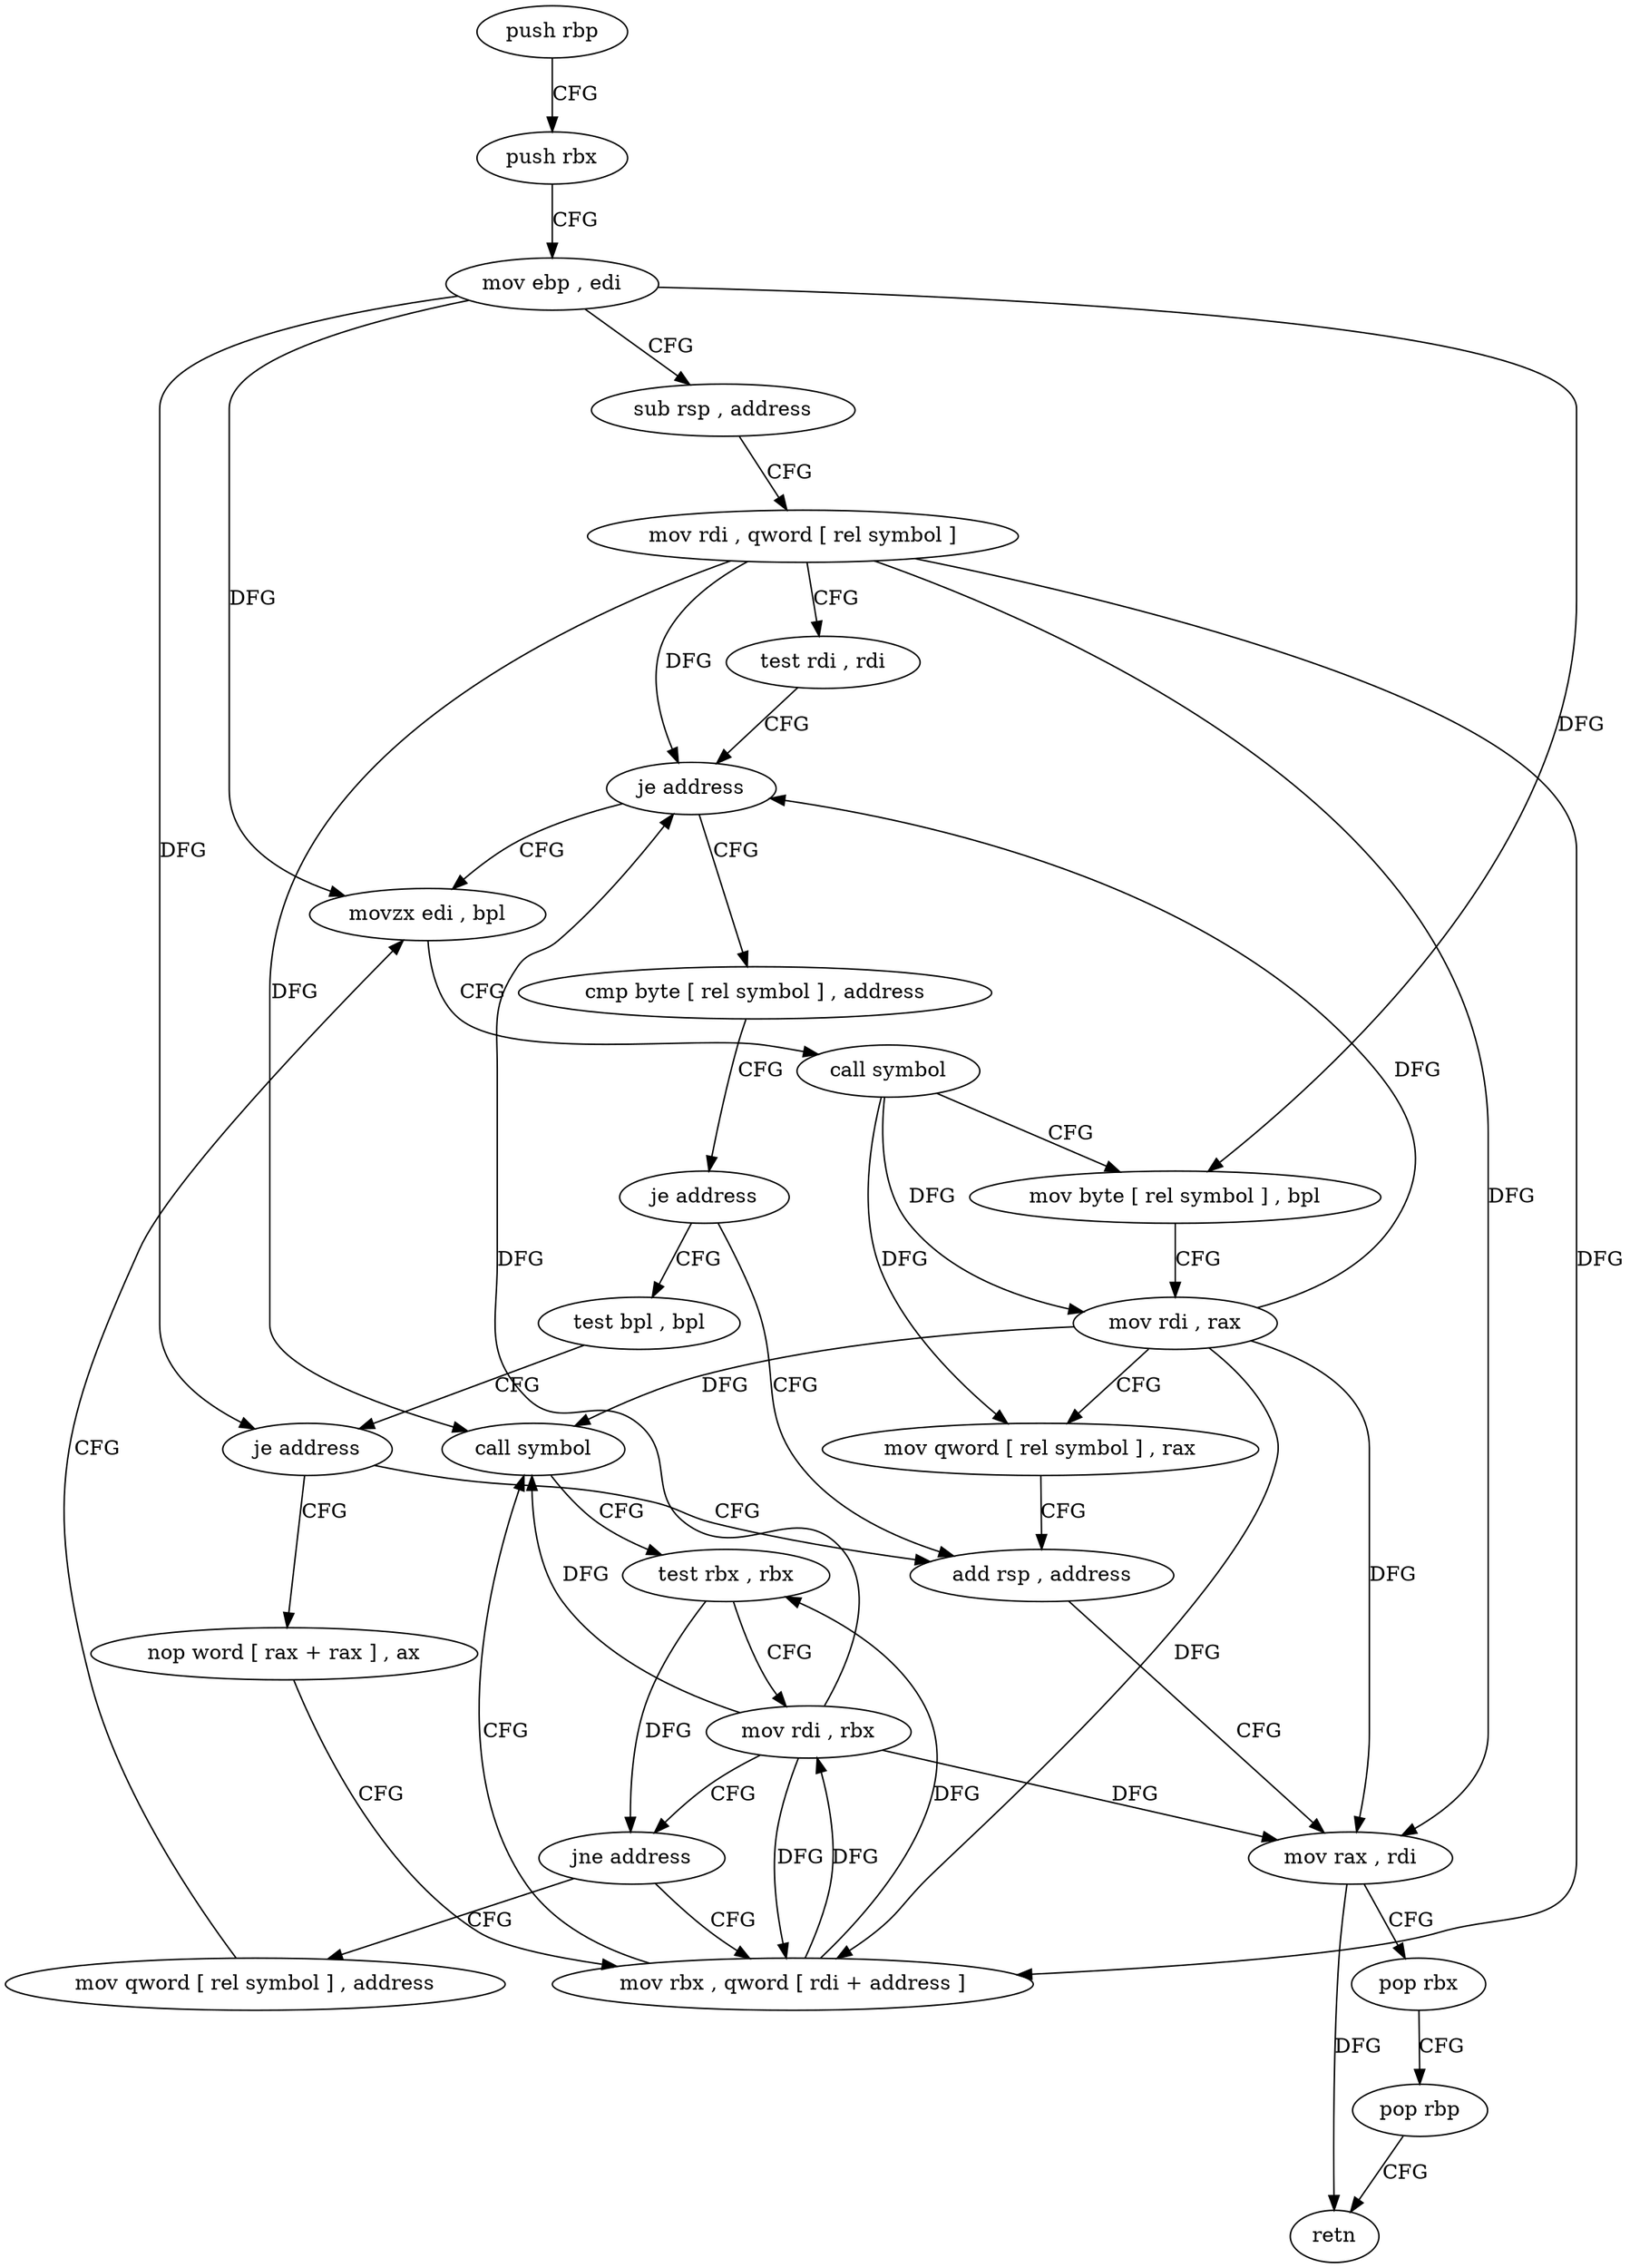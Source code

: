 digraph "func" {
"4242048" [label = "push rbp" ]
"4242049" [label = "push rbx" ]
"4242050" [label = "mov ebp , edi" ]
"4242052" [label = "sub rsp , address" ]
"4242056" [label = "mov rdi , qword [ rel symbol ]" ]
"4242063" [label = "test rdi , rdi" ]
"4242066" [label = "je address" ]
"4242116" [label = "movzx edi , bpl" ]
"4242068" [label = "cmp byte [ rel symbol ] , address" ]
"4242120" [label = "call symbol" ]
"4242125" [label = "mov byte [ rel symbol ] , bpl" ]
"4242132" [label = "mov rdi , rax" ]
"4242135" [label = "mov qword [ rel symbol ] , rax" ]
"4242142" [label = "add rsp , address" ]
"4242075" [label = "je address" ]
"4242077" [label = "test bpl , bpl" ]
"4242146" [label = "mov rax , rdi" ]
"4242149" [label = "pop rbx" ]
"4242150" [label = "pop rbp" ]
"4242151" [label = "retn" ]
"4242080" [label = "je address" ]
"4242082" [label = "nop word [ rax + rax ] , ax" ]
"4242088" [label = "mov rbx , qword [ rdi + address ]" ]
"4242092" [label = "call symbol" ]
"4242097" [label = "test rbx , rbx" ]
"4242100" [label = "mov rdi , rbx" ]
"4242103" [label = "jne address" ]
"4242105" [label = "mov qword [ rel symbol ] , address" ]
"4242048" -> "4242049" [ label = "CFG" ]
"4242049" -> "4242050" [ label = "CFG" ]
"4242050" -> "4242052" [ label = "CFG" ]
"4242050" -> "4242116" [ label = "DFG" ]
"4242050" -> "4242125" [ label = "DFG" ]
"4242050" -> "4242080" [ label = "DFG" ]
"4242052" -> "4242056" [ label = "CFG" ]
"4242056" -> "4242063" [ label = "CFG" ]
"4242056" -> "4242066" [ label = "DFG" ]
"4242056" -> "4242146" [ label = "DFG" ]
"4242056" -> "4242088" [ label = "DFG" ]
"4242056" -> "4242092" [ label = "DFG" ]
"4242063" -> "4242066" [ label = "CFG" ]
"4242066" -> "4242116" [ label = "CFG" ]
"4242066" -> "4242068" [ label = "CFG" ]
"4242116" -> "4242120" [ label = "CFG" ]
"4242068" -> "4242075" [ label = "CFG" ]
"4242120" -> "4242125" [ label = "CFG" ]
"4242120" -> "4242132" [ label = "DFG" ]
"4242120" -> "4242135" [ label = "DFG" ]
"4242125" -> "4242132" [ label = "CFG" ]
"4242132" -> "4242135" [ label = "CFG" ]
"4242132" -> "4242066" [ label = "DFG" ]
"4242132" -> "4242146" [ label = "DFG" ]
"4242132" -> "4242088" [ label = "DFG" ]
"4242132" -> "4242092" [ label = "DFG" ]
"4242135" -> "4242142" [ label = "CFG" ]
"4242142" -> "4242146" [ label = "CFG" ]
"4242075" -> "4242142" [ label = "CFG" ]
"4242075" -> "4242077" [ label = "CFG" ]
"4242077" -> "4242080" [ label = "CFG" ]
"4242146" -> "4242149" [ label = "CFG" ]
"4242146" -> "4242151" [ label = "DFG" ]
"4242149" -> "4242150" [ label = "CFG" ]
"4242150" -> "4242151" [ label = "CFG" ]
"4242080" -> "4242142" [ label = "CFG" ]
"4242080" -> "4242082" [ label = "CFG" ]
"4242082" -> "4242088" [ label = "CFG" ]
"4242088" -> "4242092" [ label = "CFG" ]
"4242088" -> "4242097" [ label = "DFG" ]
"4242088" -> "4242100" [ label = "DFG" ]
"4242092" -> "4242097" [ label = "CFG" ]
"4242097" -> "4242100" [ label = "CFG" ]
"4242097" -> "4242103" [ label = "DFG" ]
"4242100" -> "4242103" [ label = "CFG" ]
"4242100" -> "4242066" [ label = "DFG" ]
"4242100" -> "4242146" [ label = "DFG" ]
"4242100" -> "4242088" [ label = "DFG" ]
"4242100" -> "4242092" [ label = "DFG" ]
"4242103" -> "4242088" [ label = "CFG" ]
"4242103" -> "4242105" [ label = "CFG" ]
"4242105" -> "4242116" [ label = "CFG" ]
}
